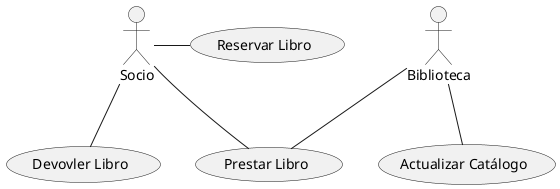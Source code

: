 @startuml
'https://plantuml.com/use-case-diagram

:Socio: as Socio
:Biblioteca: as Biblioteca

Socio - (Reservar Libro)
Socio -- (Prestar Libro)
Biblioteca -- (Prestar Libro)
Socio -- (Devovler Libro)
Biblioteca -- (Actualizar Catálogo)


@enduml